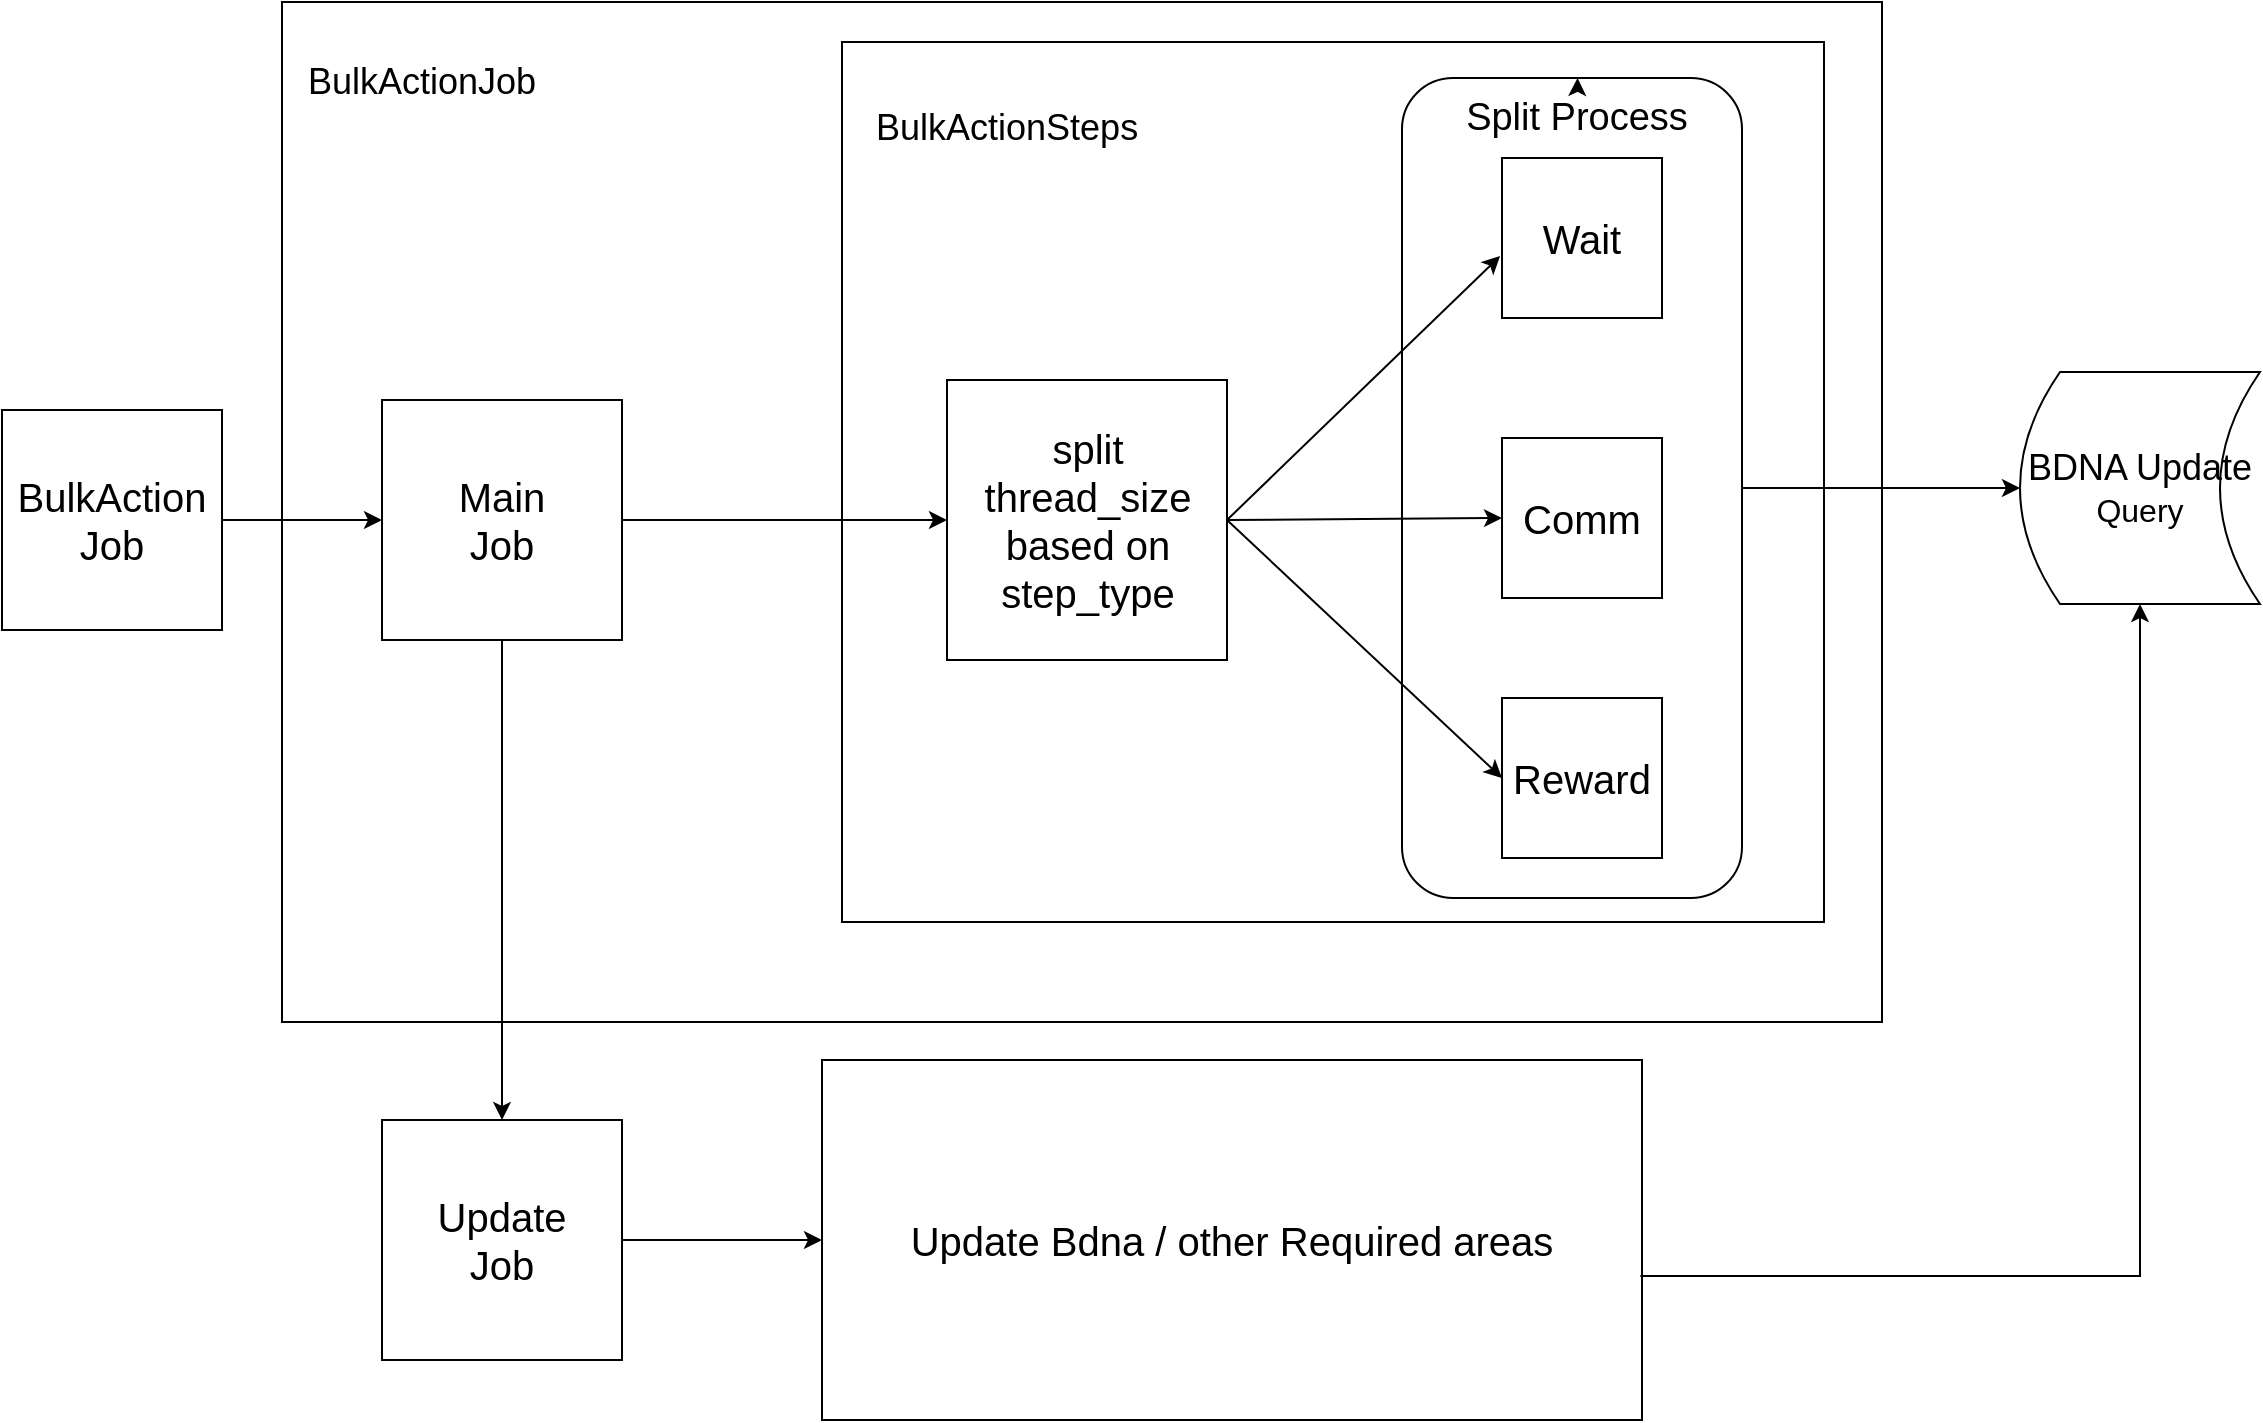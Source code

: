 <mxfile version="24.5.4" type="github">
  <diagram name="Page-1" id="dSjuG9kYuQEU8eFkGPQz">
    <mxGraphModel dx="1705" dy="727" grid="1" gridSize="10" guides="1" tooltips="1" connect="1" arrows="1" fold="1" page="1" pageScale="1" pageWidth="1169" pageHeight="827" math="0" shadow="0">
      <root>
        <mxCell id="0" />
        <mxCell id="1" parent="0" />
        <mxCell id="nsqzxSazTp6Y2iTqBPRA-11" value="v" style="rounded=0;whiteSpace=wrap;html=1;" parent="1" vertex="1">
          <mxGeometry x="180" y="60" width="800" height="510" as="geometry" />
        </mxCell>
        <object label="" StepExec="" id="tpLD_pQavbhY24I1Bd5x-26">
          <mxCell style="rounded=0;whiteSpace=wrap;html=1;align=left;fontSize=20;" parent="1" vertex="1">
            <mxGeometry x="460" y="80" width="491" height="440" as="geometry" />
          </mxCell>
        </object>
        <mxCell id="nsqzxSazTp6Y2iTqBPRA-5" value="" style="rounded=1;whiteSpace=wrap;html=1;direction=south;" parent="1" vertex="1">
          <mxGeometry x="740" y="98" width="170" height="410" as="geometry" />
        </mxCell>
        <mxCell id="tpLD_pQavbhY24I1Bd5x-3" value="" style="edgeStyle=orthogonalEdgeStyle;rounded=0;orthogonalLoop=1;jettySize=auto;html=1;entryX=0;entryY=0.5;entryDx=0;entryDy=0;fontSize=20;" parent="1" source="tpLD_pQavbhY24I1Bd5x-1" target="tpLD_pQavbhY24I1Bd5x-19" edge="1">
          <mxGeometry relative="1" as="geometry">
            <mxPoint x="410" y="329" as="targetPoint" />
          </mxGeometry>
        </mxCell>
        <mxCell id="tpLD_pQavbhY24I1Bd5x-18" value="" style="edgeStyle=orthogonalEdgeStyle;rounded=0;orthogonalLoop=1;jettySize=auto;html=1;fontSize=20;" parent="1" source="tpLD_pQavbhY24I1Bd5x-17" target="tpLD_pQavbhY24I1Bd5x-1" edge="1">
          <mxGeometry relative="1" as="geometry" />
        </mxCell>
        <mxCell id="nsqzxSazTp6Y2iTqBPRA-2" value="" style="edgeStyle=none;rounded=0;orthogonalLoop=1;jettySize=auto;html=1;" parent="1" source="tpLD_pQavbhY24I1Bd5x-1" target="nsqzxSazTp6Y2iTqBPRA-1" edge="1">
          <mxGeometry relative="1" as="geometry" />
        </mxCell>
        <mxCell id="tpLD_pQavbhY24I1Bd5x-1" value="&lt;div&gt;Main&lt;/div&gt;&lt;div&gt;Job&lt;br&gt;&lt;/div&gt;" style="whiteSpace=wrap;html=1;aspect=fixed;fontSize=20;" parent="1" vertex="1">
          <mxGeometry x="230" y="259" width="120" height="120" as="geometry" />
        </mxCell>
        <mxCell id="tpLD_pQavbhY24I1Bd5x-6" value="Wait" style="whiteSpace=wrap;html=1;aspect=fixed;fontSize=20;" parent="1" vertex="1">
          <mxGeometry x="790" y="138" width="80" height="80" as="geometry" />
        </mxCell>
        <mxCell id="tpLD_pQavbhY24I1Bd5x-8" value="Comm" style="whiteSpace=wrap;html=1;aspect=fixed;fontSize=20;" parent="1" vertex="1">
          <mxGeometry x="790" y="278" width="80" height="80" as="geometry" />
        </mxCell>
        <mxCell id="tpLD_pQavbhY24I1Bd5x-9" value="Reward" style="whiteSpace=wrap;html=1;aspect=fixed;fontSize=20;" parent="1" vertex="1">
          <mxGeometry x="790" y="408" width="80" height="80" as="geometry" />
        </mxCell>
        <mxCell id="tpLD_pQavbhY24I1Bd5x-17" value="&lt;div&gt;BulkAction&lt;/div&gt;&lt;div&gt;Job&lt;br&gt;&lt;/div&gt;" style="whiteSpace=wrap;html=1;aspect=fixed;fontSize=20;" parent="1" vertex="1">
          <mxGeometry x="40" y="264" width="110" height="110" as="geometry" />
        </mxCell>
        <mxCell id="tpLD_pQavbhY24I1Bd5x-24" style="edgeStyle=none;rounded=0;orthogonalLoop=1;jettySize=auto;html=1;exitX=1;exitY=0.5;exitDx=0;exitDy=0;entryX=0;entryY=0.5;entryDx=0;entryDy=0;fontSize=20;" parent="1" source="tpLD_pQavbhY24I1Bd5x-19" target="tpLD_pQavbhY24I1Bd5x-8" edge="1">
          <mxGeometry relative="1" as="geometry" />
        </mxCell>
        <mxCell id="tpLD_pQavbhY24I1Bd5x-25" style="edgeStyle=none;rounded=0;orthogonalLoop=1;jettySize=auto;html=1;exitX=1;exitY=0.5;exitDx=0;exitDy=0;entryX=0;entryY=0.5;entryDx=0;entryDy=0;fontSize=20;" parent="1" source="tpLD_pQavbhY24I1Bd5x-19" target="tpLD_pQavbhY24I1Bd5x-9" edge="1">
          <mxGeometry relative="1" as="geometry" />
        </mxCell>
        <mxCell id="tpLD_pQavbhY24I1Bd5x-19" value="split thread_size based on step_type" style="whiteSpace=wrap;html=1;aspect=fixed;fontSize=20;" parent="1" vertex="1">
          <mxGeometry x="512.5" y="249" width="140" height="140" as="geometry" />
        </mxCell>
        <mxCell id="tpLD_pQavbhY24I1Bd5x-23" style="rounded=0;orthogonalLoop=1;jettySize=auto;html=1;exitX=1;exitY=0.5;exitDx=0;exitDy=0;entryX=-0.012;entryY=0.613;entryDx=0;entryDy=0;entryPerimeter=0;fontSize=20;" parent="1" source="tpLD_pQavbhY24I1Bd5x-19" target="tpLD_pQavbhY24I1Bd5x-6" edge="1">
          <mxGeometry relative="1" as="geometry" />
        </mxCell>
        <mxCell id="tpLD_pQavbhY24I1Bd5x-27" value="&lt;div&gt;Update Bdna / other Required areas&lt;br&gt;&lt;/div&gt;" style="rounded=0;whiteSpace=wrap;html=1;fontSize=20;" parent="1" vertex="1">
          <mxGeometry x="450" y="589" width="410" height="180" as="geometry" />
        </mxCell>
        <mxCell id="tpLD_pQavbhY24I1Bd5x-31" value="&lt;div&gt;&lt;font style=&quot;font-size: 18px;&quot;&gt;BulkActionSteps&lt;/font&gt;&lt;/div&gt;" style="text;html=1;whiteSpace=wrap;overflow=hidden;rounded=0;fontSize=20;" parent="1" vertex="1">
          <mxGeometry x="475" y="103" width="215" height="55" as="geometry" />
        </mxCell>
        <mxCell id="nsqzxSazTp6Y2iTqBPRA-3" value="" style="edgeStyle=none;rounded=0;orthogonalLoop=1;jettySize=auto;html=1;" parent="1" source="nsqzxSazTp6Y2iTqBPRA-1" target="tpLD_pQavbhY24I1Bd5x-27" edge="1">
          <mxGeometry relative="1" as="geometry" />
        </mxCell>
        <mxCell id="nsqzxSazTp6Y2iTqBPRA-1" value="&lt;div&gt;Update&lt;/div&gt;&lt;div&gt;Job&lt;br&gt;&lt;/div&gt;" style="whiteSpace=wrap;html=1;aspect=fixed;fontSize=20;" parent="1" vertex="1">
          <mxGeometry x="230" y="619" width="120" height="120" as="geometry" />
        </mxCell>
        <mxCell id="nsqzxSazTp6Y2iTqBPRA-7" style="edgeStyle=none;rounded=0;orthogonalLoop=1;jettySize=auto;html=1;" parent="1" source="nsqzxSazTp6Y2iTqBPRA-6" target="nsqzxSazTp6Y2iTqBPRA-5" edge="1">
          <mxGeometry relative="1" as="geometry" />
        </mxCell>
        <mxCell id="nsqzxSazTp6Y2iTqBPRA-6" value="&lt;div style=&quot;font-size: 13px;&quot;&gt;&lt;font style=&quot;font-size: 19px;&quot;&gt;Split Process&lt;/font&gt;&lt;/div&gt;" style="text;html=1;align=center;verticalAlign=middle;whiteSpace=wrap;rounded=0;" parent="1" vertex="1">
          <mxGeometry x="755" y="103" width="145" height="30" as="geometry" />
        </mxCell>
        <mxCell id="e0CU5rLWSYMLvh3a_9tb-4" style="edgeStyle=orthogonalEdgeStyle;rounded=0;orthogonalLoop=1;jettySize=auto;html=1;entryX=0;entryY=0.5;entryDx=0;entryDy=0;" edge="1" parent="1" source="nsqzxSazTp6Y2iTqBPRA-5" target="e0CU5rLWSYMLvh3a_9tb-3">
          <mxGeometry relative="1" as="geometry" />
        </mxCell>
        <mxCell id="e0CU5rLWSYMLvh3a_9tb-3" value="&lt;div&gt;&lt;font style=&quot;font-size: 18px;&quot;&gt;BDNA Update&lt;/font&gt;&lt;/div&gt;&lt;div&gt;&lt;font size=&quot;3&quot;&gt;Query&lt;br&gt;&lt;/font&gt;&lt;/div&gt;" style="shape=dataStorage;whiteSpace=wrap;html=1;fixedSize=1;" vertex="1" parent="1">
          <mxGeometry x="1049" y="245" width="120" height="116" as="geometry" />
        </mxCell>
        <mxCell id="e0CU5rLWSYMLvh3a_9tb-6" style="edgeStyle=orthogonalEdgeStyle;rounded=0;orthogonalLoop=1;jettySize=auto;html=1;exitX=0.998;exitY=0.6;exitDx=0;exitDy=0;entryX=0.5;entryY=1;entryDx=0;entryDy=0;exitPerimeter=0;" edge="1" parent="1" source="tpLD_pQavbhY24I1Bd5x-27" target="e0CU5rLWSYMLvh3a_9tb-3">
          <mxGeometry relative="1" as="geometry" />
        </mxCell>
        <mxCell id="e0CU5rLWSYMLvh3a_9tb-7" value="&lt;font style=&quot;font-size: 18px;&quot;&gt;BulkActionJob&lt;br&gt;&lt;/font&gt;" style="text;html=1;align=center;verticalAlign=middle;whiteSpace=wrap;rounded=0;" vertex="1" parent="1">
          <mxGeometry x="180" y="60" width="140" height="80" as="geometry" />
        </mxCell>
      </root>
    </mxGraphModel>
  </diagram>
</mxfile>
